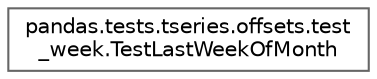digraph "Graphical Class Hierarchy"
{
 // LATEX_PDF_SIZE
  bgcolor="transparent";
  edge [fontname=Helvetica,fontsize=10,labelfontname=Helvetica,labelfontsize=10];
  node [fontname=Helvetica,fontsize=10,shape=box,height=0.2,width=0.4];
  rankdir="LR";
  Node0 [id="Node000000",label="pandas.tests.tseries.offsets.test\l_week.TestLastWeekOfMonth",height=0.2,width=0.4,color="grey40", fillcolor="white", style="filled",URL="$df/db9/classpandas_1_1tests_1_1tseries_1_1offsets_1_1test__week_1_1TestLastWeekOfMonth.html",tooltip=" "];
}
